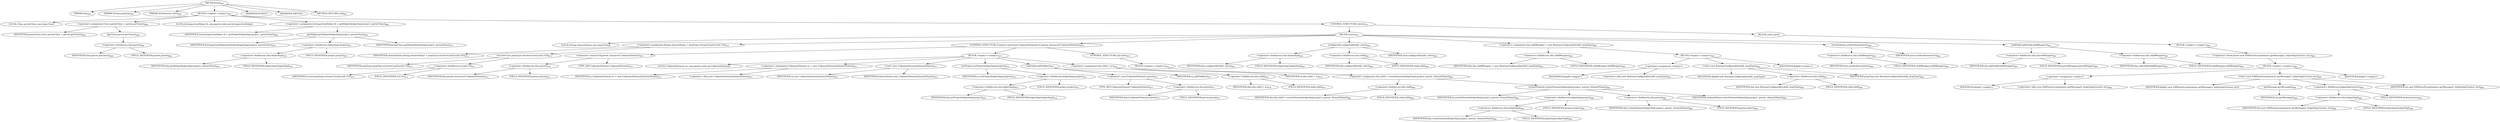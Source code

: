 digraph "init" {  
"1752" [label = <(METHOD,init)<SUB>867</SUB>> ]
"1753" [label = <(PARAM,this)<SUB>867</SUB>> ]
"1754" [label = <(PARAM,String propType)<SUB>867</SUB>> ]
"1755" [label = <(PARAM,AttributeList attrs)<SUB>867</SUB>> ]
"1756" [label = <(BLOCK,&lt;empty&gt;,&lt;empty&gt;)<SUB>867</SUB>> ]
"1757" [label = <(LOCAL,Class parentClass: java.lang.Class)> ]
"1758" [label = <(&lt;operator&gt;.assignment,Class parentClass = parent.getClass())<SUB>868</SUB>> ]
"1759" [label = <(IDENTIFIER,parentClass,Class parentClass = parent.getClass())<SUB>868</SUB>> ]
"1760" [label = <(getClass,parent.getClass())<SUB>868</SUB>> ]
"1761" [label = <(&lt;operator&gt;.fieldAccess,this.parent)<SUB>868</SUB>> ]
"1762" [label = <(IDENTIFIER,this,parent.getClass())<SUB>868</SUB>> ]
"1763" [label = <(FIELD_IDENTIFIER,parent,parent)<SUB>868</SUB>> ]
"1764" [label = <(LOCAL,IntrospectionHelper ih: org.apache.tools.ant.IntrospectionHelper)> ]
"1765" [label = <(&lt;operator&gt;.assignment,IntrospectionHelper ih = getHelper(helperImpl.project, parentClass))<SUB>869</SUB>> ]
"1766" [label = <(IDENTIFIER,ih,IntrospectionHelper ih = getHelper(helperImpl.project, parentClass))<SUB>869</SUB>> ]
"1767" [label = <(getHelper,getHelper(helperImpl.project, parentClass))<SUB>870</SUB>> ]
"1768" [label = <(IDENTIFIER,IntrospectionHelper,getHelper(helperImpl.project, parentClass))<SUB>870</SUB>> ]
"1769" [label = <(&lt;operator&gt;.fieldAccess,helperImpl.project)<SUB>870</SUB>> ]
"1770" [label = <(&lt;operator&gt;.fieldAccess,this.helperImpl)<SUB>870</SUB>> ]
"1771" [label = <(IDENTIFIER,this,getHelper(helperImpl.project, parentClass))<SUB>870</SUB>> ]
"1772" [label = <(FIELD_IDENTIFIER,helperImpl,helperImpl)<SUB>870</SUB>> ]
"1773" [label = <(FIELD_IDENTIFIER,project,project)<SUB>870</SUB>> ]
"1774" [label = <(IDENTIFIER,parentClass,getHelper(helperImpl.project, parentClass))<SUB>870</SUB>> ]
"1775" [label = <(CONTROL_STRUCTURE,try,try)<SUB>872</SUB>> ]
"1776" [label = <(BLOCK,try,try)<SUB>872</SUB>> ]
"1777" [label = <(LOCAL,String elementName: java.lang.String)> ]
"1778" [label = <(&lt;operator&gt;.assignment,String elementName = propType.toLowerCase(Locale.US))<SUB>873</SUB>> ]
"1779" [label = <(IDENTIFIER,elementName,String elementName = propType.toLowerCase(Locale.US))<SUB>873</SUB>> ]
"1780" [label = <(toLowerCase,propType.toLowerCase(Locale.US))<SUB>873</SUB>> ]
"1781" [label = <(IDENTIFIER,propType,propType.toLowerCase(Locale.US))<SUB>873</SUB>> ]
"1782" [label = <(&lt;operator&gt;.fieldAccess,Locale.US)<SUB>873</SUB>> ]
"1783" [label = <(IDENTIFIER,Locale,propType.toLowerCase(Locale.US))<SUB>873</SUB>> ]
"1784" [label = <(FIELD_IDENTIFIER,US,US)<SUB>873</SUB>> ]
"1785" [label = <(CONTROL_STRUCTURE,if (parent instanceof UnknownElement),if (parent instanceof UnknownElement))<SUB>874</SUB>> ]
"1786" [label = <(&lt;operator&gt;.instanceOf,parent instanceof UnknownElement)<SUB>874</SUB>> ]
"1787" [label = <(&lt;operator&gt;.fieldAccess,this.parent)<SUB>874</SUB>> ]
"1788" [label = <(IDENTIFIER,this,parent instanceof UnknownElement)<SUB>874</SUB>> ]
"1789" [label = <(FIELD_IDENTIFIER,parent,parent)<SUB>874</SUB>> ]
"1790" [label = <(TYPE_REF,UnknownElement,UnknownElement)<SUB>874</SUB>> ]
"1791" [label = <(BLOCK,&lt;empty&gt;,&lt;empty&gt;)<SUB>874</SUB>> ]
"88" [label = <(LOCAL,UnknownElement uc: org.apache.tools.ant.UnknownElement)> ]
"1792" [label = <(&lt;operator&gt;.assignment,UnknownElement uc = new UnknownElement(elementName))<SUB>875</SUB>> ]
"1793" [label = <(IDENTIFIER,uc,UnknownElement uc = new UnknownElement(elementName))<SUB>875</SUB>> ]
"1794" [label = <(&lt;operator&gt;.alloc,new UnknownElement(elementName))<SUB>875</SUB>> ]
"1795" [label = <(&lt;init&gt;,new UnknownElement(elementName))<SUB>875</SUB>> ]
"87" [label = <(IDENTIFIER,uc,new UnknownElement(elementName))<SUB>875</SUB>> ]
"1796" [label = <(IDENTIFIER,elementName,new UnknownElement(elementName))<SUB>875</SUB>> ]
"1797" [label = <(setProject,setProject(helperImpl.project))<SUB>876</SUB>> ]
"1798" [label = <(IDENTIFIER,uc,setProject(helperImpl.project))<SUB>876</SUB>> ]
"1799" [label = <(&lt;operator&gt;.fieldAccess,helperImpl.project)<SUB>876</SUB>> ]
"1800" [label = <(&lt;operator&gt;.fieldAccess,this.helperImpl)<SUB>876</SUB>> ]
"1801" [label = <(IDENTIFIER,this,setProject(helperImpl.project))<SUB>876</SUB>> ]
"1802" [label = <(FIELD_IDENTIFIER,helperImpl,helperImpl)<SUB>876</SUB>> ]
"1803" [label = <(FIELD_IDENTIFIER,project,project)<SUB>876</SUB>> ]
"1804" [label = <(addChild,addChild(uc))<SUB>877</SUB>> ]
"1805" [label = <(&lt;operator&gt;.cast,(UnknownElement) parent)<SUB>877</SUB>> ]
"1806" [label = <(TYPE_REF,UnknownElement,UnknownElement)<SUB>877</SUB>> ]
"1807" [label = <(&lt;operator&gt;.fieldAccess,this.parent)<SUB>877</SUB>> ]
"1808" [label = <(IDENTIFIER,this,(UnknownElement) parent)<SUB>877</SUB>> ]
"1809" [label = <(FIELD_IDENTIFIER,parent,parent)<SUB>877</SUB>> ]
"1810" [label = <(IDENTIFIER,uc,addChild(uc))<SUB>877</SUB>> ]
"1811" [label = <(&lt;operator&gt;.assignment,this.child = uc)<SUB>878</SUB>> ]
"1812" [label = <(&lt;operator&gt;.fieldAccess,this.child)<SUB>878</SUB>> ]
"1813" [label = <(IDENTIFIER,this,this.child = uc)<SUB>878</SUB>> ]
"1814" [label = <(FIELD_IDENTIFIER,child,child)<SUB>878</SUB>> ]
"1815" [label = <(IDENTIFIER,uc,this.child = uc)<SUB>878</SUB>> ]
"1816" [label = <(CONTROL_STRUCTURE,else,else)<SUB>879</SUB>> ]
"1817" [label = <(BLOCK,&lt;empty&gt;,&lt;empty&gt;)<SUB>879</SUB>> ]
"1818" [label = <(&lt;operator&gt;.assignment,this.child = createElement(helperImpl.project, parent, elementName))<SUB>880</SUB>> ]
"1819" [label = <(&lt;operator&gt;.fieldAccess,this.child)<SUB>880</SUB>> ]
"1820" [label = <(IDENTIFIER,this,this.child = createElement(helperImpl.project, parent, elementName))<SUB>880</SUB>> ]
"1821" [label = <(FIELD_IDENTIFIER,child,child)<SUB>880</SUB>> ]
"1822" [label = <(createElement,createElement(helperImpl.project, parent, elementName))<SUB>880</SUB>> ]
"1823" [label = <(IDENTIFIER,ih,createElement(helperImpl.project, parent, elementName))<SUB>880</SUB>> ]
"1824" [label = <(&lt;operator&gt;.fieldAccess,helperImpl.project)<SUB>880</SUB>> ]
"1825" [label = <(&lt;operator&gt;.fieldAccess,this.helperImpl)<SUB>880</SUB>> ]
"1826" [label = <(IDENTIFIER,this,createElement(helperImpl.project, parent, elementName))<SUB>880</SUB>> ]
"1827" [label = <(FIELD_IDENTIFIER,helperImpl,helperImpl)<SUB>880</SUB>> ]
"1828" [label = <(FIELD_IDENTIFIER,project,project)<SUB>880</SUB>> ]
"1829" [label = <(&lt;operator&gt;.fieldAccess,this.parent)<SUB>880</SUB>> ]
"1830" [label = <(IDENTIFIER,this,createElement(helperImpl.project, parent, elementName))<SUB>880</SUB>> ]
"1831" [label = <(FIELD_IDENTIFIER,parent,parent)<SUB>880</SUB>> ]
"1832" [label = <(IDENTIFIER,elementName,createElement(helperImpl.project, parent, elementName))<SUB>880</SUB>> ]
"1833" [label = <(configureId,configureId(child, attrs))<SUB>883</SUB>> ]
"1834" [label = <(&lt;operator&gt;.fieldAccess,this.helperImpl)<SUB>883</SUB>> ]
"1835" [label = <(IDENTIFIER,this,configureId(child, attrs))<SUB>883</SUB>> ]
"1836" [label = <(FIELD_IDENTIFIER,helperImpl,helperImpl)<SUB>883</SUB>> ]
"1837" [label = <(&lt;operator&gt;.fieldAccess,this.child)<SUB>883</SUB>> ]
"1838" [label = <(IDENTIFIER,this,configureId(child, attrs))<SUB>883</SUB>> ]
"1839" [label = <(FIELD_IDENTIFIER,child,child)<SUB>883</SUB>> ]
"1840" [label = <(IDENTIFIER,attrs,configureId(child, attrs))<SUB>883</SUB>> ]
"1841" [label = <(&lt;operator&gt;.assignment,this.childWrapper = new RuntimeConfigurable(child, propType))<SUB>885</SUB>> ]
"1842" [label = <(&lt;operator&gt;.fieldAccess,this.childWrapper)<SUB>885</SUB>> ]
"1843" [label = <(IDENTIFIER,this,this.childWrapper = new RuntimeConfigurable(child, propType))<SUB>885</SUB>> ]
"1844" [label = <(FIELD_IDENTIFIER,childWrapper,childWrapper)<SUB>885</SUB>> ]
"1845" [label = <(BLOCK,&lt;empty&gt;,&lt;empty&gt;)<SUB>885</SUB>> ]
"1846" [label = <(&lt;operator&gt;.assignment,&lt;empty&gt;)> ]
"1847" [label = <(IDENTIFIER,$obj40,&lt;empty&gt;)> ]
"1848" [label = <(&lt;operator&gt;.alloc,new RuntimeConfigurable(child, propType))<SUB>885</SUB>> ]
"1849" [label = <(&lt;init&gt;,new RuntimeConfigurable(child, propType))<SUB>885</SUB>> ]
"1850" [label = <(IDENTIFIER,$obj40,new RuntimeConfigurable(child, propType))> ]
"1851" [label = <(&lt;operator&gt;.fieldAccess,this.child)<SUB>885</SUB>> ]
"1852" [label = <(IDENTIFIER,this,new RuntimeConfigurable(child, propType))<SUB>885</SUB>> ]
"1853" [label = <(FIELD_IDENTIFIER,child,child)<SUB>885</SUB>> ]
"1854" [label = <(IDENTIFIER,propType,new RuntimeConfigurable(child, propType))<SUB>885</SUB>> ]
"1855" [label = <(IDENTIFIER,$obj40,&lt;empty&gt;)> ]
"1856" [label = <(setAttributes,setAttributes(attrs))<SUB>886</SUB>> ]
"1857" [label = <(&lt;operator&gt;.fieldAccess,this.childWrapper)<SUB>886</SUB>> ]
"1858" [label = <(IDENTIFIER,this,setAttributes(attrs))<SUB>886</SUB>> ]
"1859" [label = <(FIELD_IDENTIFIER,childWrapper,childWrapper)<SUB>886</SUB>> ]
"1860" [label = <(IDENTIFIER,attrs,setAttributes(attrs))<SUB>886</SUB>> ]
"1861" [label = <(addChild,addChild(childWrapper))<SUB>887</SUB>> ]
"1862" [label = <(&lt;operator&gt;.fieldAccess,this.parentWrapper)<SUB>887</SUB>> ]
"1863" [label = <(IDENTIFIER,this,addChild(childWrapper))<SUB>887</SUB>> ]
"1864" [label = <(FIELD_IDENTIFIER,parentWrapper,parentWrapper)<SUB>887</SUB>> ]
"1865" [label = <(&lt;operator&gt;.fieldAccess,this.childWrapper)<SUB>887</SUB>> ]
"1866" [label = <(IDENTIFIER,this,addChild(childWrapper))<SUB>887</SUB>> ]
"1867" [label = <(FIELD_IDENTIFIER,childWrapper,childWrapper)<SUB>887</SUB>> ]
"1868" [label = <(BLOCK,catch,catch)> ]
"1869" [label = <(BLOCK,&lt;empty&gt;,&lt;empty&gt;)<SUB>888</SUB>> ]
"1870" [label = <(&lt;operator&gt;.throw,throw new SAXParseException(exc.getMessage(), helperImpl.locator, exc);)<SUB>889</SUB>> ]
"1871" [label = <(BLOCK,&lt;empty&gt;,&lt;empty&gt;)<SUB>889</SUB>> ]
"1872" [label = <(&lt;operator&gt;.assignment,&lt;empty&gt;)> ]
"1873" [label = <(IDENTIFIER,$obj41,&lt;empty&gt;)> ]
"1874" [label = <(&lt;operator&gt;.alloc,new SAXParseException(exc.getMessage(), helperImpl.locator, exc))<SUB>889</SUB>> ]
"1875" [label = <(&lt;init&gt;,new SAXParseException(exc.getMessage(), helperImpl.locator, exc))<SUB>889</SUB>> ]
"1876" [label = <(IDENTIFIER,$obj41,new SAXParseException(exc.getMessage(), helperImpl.locator, exc))> ]
"1877" [label = <(getMessage,getMessage())<SUB>889</SUB>> ]
"1878" [label = <(IDENTIFIER,exc,getMessage())<SUB>889</SUB>> ]
"1879" [label = <(&lt;operator&gt;.fieldAccess,helperImpl.locator)<SUB>889</SUB>> ]
"1880" [label = <(&lt;operator&gt;.fieldAccess,this.helperImpl)<SUB>889</SUB>> ]
"1881" [label = <(IDENTIFIER,this,new SAXParseException(exc.getMessage(), helperImpl.locator, exc))<SUB>889</SUB>> ]
"1882" [label = <(FIELD_IDENTIFIER,helperImpl,helperImpl)<SUB>889</SUB>> ]
"1883" [label = <(FIELD_IDENTIFIER,locator,locator)<SUB>889</SUB>> ]
"1884" [label = <(IDENTIFIER,exc,new SAXParseException(exc.getMessage(), helperImpl.locator, exc))<SUB>889</SUB>> ]
"1885" [label = <(IDENTIFIER,$obj41,&lt;empty&gt;)> ]
"1886" [label = <(MODIFIER,PUBLIC)> ]
"1887" [label = <(MODIFIER,VIRTUAL)> ]
"1888" [label = <(METHOD_RETURN,void)<SUB>867</SUB>> ]
  "1752" -> "1753" 
  "1752" -> "1754" 
  "1752" -> "1755" 
  "1752" -> "1756" 
  "1752" -> "1886" 
  "1752" -> "1887" 
  "1752" -> "1888" 
  "1756" -> "1757" 
  "1756" -> "1758" 
  "1756" -> "1764" 
  "1756" -> "1765" 
  "1756" -> "1775" 
  "1758" -> "1759" 
  "1758" -> "1760" 
  "1760" -> "1761" 
  "1761" -> "1762" 
  "1761" -> "1763" 
  "1765" -> "1766" 
  "1765" -> "1767" 
  "1767" -> "1768" 
  "1767" -> "1769" 
  "1767" -> "1774" 
  "1769" -> "1770" 
  "1769" -> "1773" 
  "1770" -> "1771" 
  "1770" -> "1772" 
  "1775" -> "1776" 
  "1775" -> "1868" 
  "1776" -> "1777" 
  "1776" -> "1778" 
  "1776" -> "1785" 
  "1776" -> "1833" 
  "1776" -> "1841" 
  "1776" -> "1856" 
  "1776" -> "1861" 
  "1778" -> "1779" 
  "1778" -> "1780" 
  "1780" -> "1781" 
  "1780" -> "1782" 
  "1782" -> "1783" 
  "1782" -> "1784" 
  "1785" -> "1786" 
  "1785" -> "1791" 
  "1785" -> "1816" 
  "1786" -> "1787" 
  "1786" -> "1790" 
  "1787" -> "1788" 
  "1787" -> "1789" 
  "1791" -> "88" 
  "1791" -> "1792" 
  "1791" -> "1795" 
  "1791" -> "1797" 
  "1791" -> "1804" 
  "1791" -> "1811" 
  "1792" -> "1793" 
  "1792" -> "1794" 
  "1795" -> "87" 
  "1795" -> "1796" 
  "1797" -> "1798" 
  "1797" -> "1799" 
  "1799" -> "1800" 
  "1799" -> "1803" 
  "1800" -> "1801" 
  "1800" -> "1802" 
  "1804" -> "1805" 
  "1804" -> "1810" 
  "1805" -> "1806" 
  "1805" -> "1807" 
  "1807" -> "1808" 
  "1807" -> "1809" 
  "1811" -> "1812" 
  "1811" -> "1815" 
  "1812" -> "1813" 
  "1812" -> "1814" 
  "1816" -> "1817" 
  "1817" -> "1818" 
  "1818" -> "1819" 
  "1818" -> "1822" 
  "1819" -> "1820" 
  "1819" -> "1821" 
  "1822" -> "1823" 
  "1822" -> "1824" 
  "1822" -> "1829" 
  "1822" -> "1832" 
  "1824" -> "1825" 
  "1824" -> "1828" 
  "1825" -> "1826" 
  "1825" -> "1827" 
  "1829" -> "1830" 
  "1829" -> "1831" 
  "1833" -> "1834" 
  "1833" -> "1837" 
  "1833" -> "1840" 
  "1834" -> "1835" 
  "1834" -> "1836" 
  "1837" -> "1838" 
  "1837" -> "1839" 
  "1841" -> "1842" 
  "1841" -> "1845" 
  "1842" -> "1843" 
  "1842" -> "1844" 
  "1845" -> "1846" 
  "1845" -> "1849" 
  "1845" -> "1855" 
  "1846" -> "1847" 
  "1846" -> "1848" 
  "1849" -> "1850" 
  "1849" -> "1851" 
  "1849" -> "1854" 
  "1851" -> "1852" 
  "1851" -> "1853" 
  "1856" -> "1857" 
  "1856" -> "1860" 
  "1857" -> "1858" 
  "1857" -> "1859" 
  "1861" -> "1862" 
  "1861" -> "1865" 
  "1862" -> "1863" 
  "1862" -> "1864" 
  "1865" -> "1866" 
  "1865" -> "1867" 
  "1868" -> "1869" 
  "1869" -> "1870" 
  "1870" -> "1871" 
  "1871" -> "1872" 
  "1871" -> "1875" 
  "1871" -> "1885" 
  "1872" -> "1873" 
  "1872" -> "1874" 
  "1875" -> "1876" 
  "1875" -> "1877" 
  "1875" -> "1879" 
  "1875" -> "1884" 
  "1877" -> "1878" 
  "1879" -> "1880" 
  "1879" -> "1883" 
  "1880" -> "1881" 
  "1880" -> "1882" 
}
